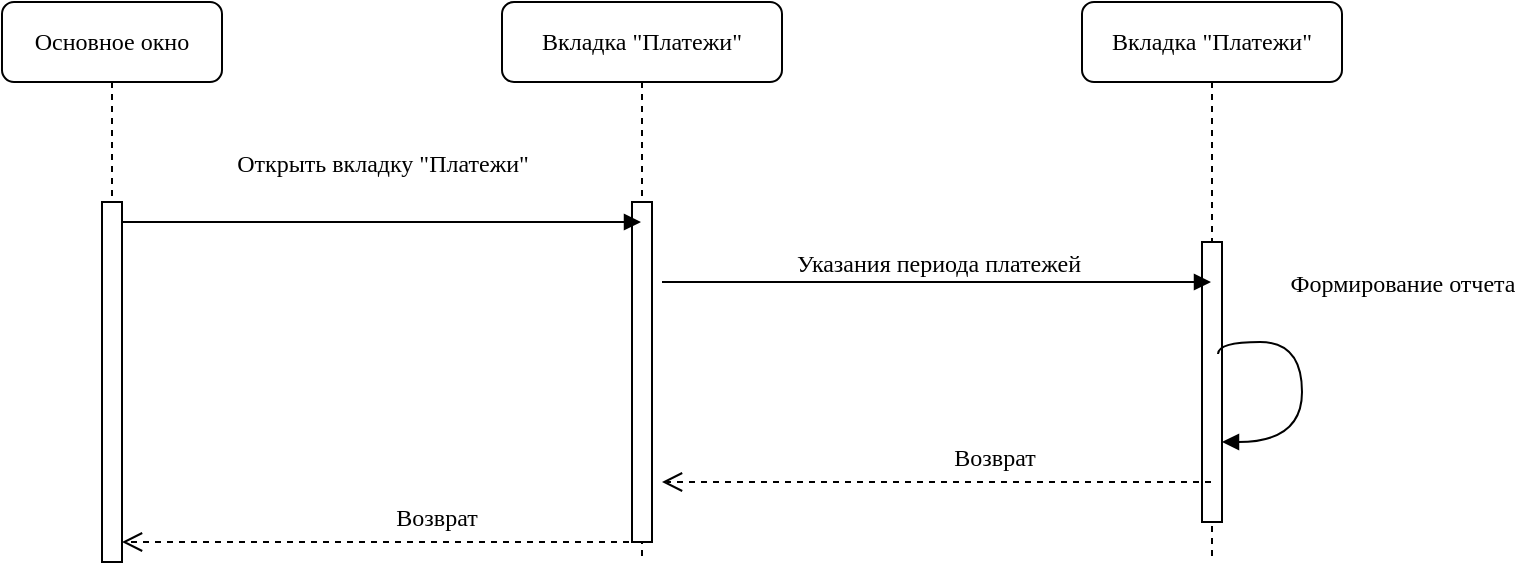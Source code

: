 <mxfile version="23.1.5" type="device">
  <diagram name="Page-1" id="13e1069c-82ec-6db2-03f1-153e76fe0fe0">
    <mxGraphModel dx="1178" dy="790" grid="1" gridSize="10" guides="1" tooltips="1" connect="1" arrows="1" fold="1" page="1" pageScale="1" pageWidth="1100" pageHeight="850" background="none" math="0" shadow="0">
      <root>
        <mxCell id="0" />
        <mxCell id="1" parent="0" />
        <mxCell id="Rh49Ad4mSN5Xsd5nTRqY-1" value="Вкладка &quot;Платежи&quot;" style="shape=umlLifeline;perimeter=lifelinePerimeter;whiteSpace=wrap;html=1;container=1;collapsible=0;recursiveResize=0;outlineConnect=0;rounded=1;shadow=0;comic=0;labelBackgroundColor=none;strokeWidth=1;fontFamily=Verdana;fontSize=12;align=center;" vertex="1" parent="1">
          <mxGeometry x="380" y="120" width="140" height="280" as="geometry" />
        </mxCell>
        <mxCell id="Rh49Ad4mSN5Xsd5nTRqY-2" value="" style="html=1;points=[];perimeter=orthogonalPerimeter;rounded=0;shadow=0;comic=0;labelBackgroundColor=none;strokeWidth=1;fontFamily=Verdana;fontSize=12;align=center;" vertex="1" parent="Rh49Ad4mSN5Xsd5nTRqY-1">
          <mxGeometry x="65" y="100" width="10" height="170" as="geometry" />
        </mxCell>
        <mxCell id="Rh49Ad4mSN5Xsd5nTRqY-3" value="Вкладка &quot;Платежи&quot;" style="shape=umlLifeline;perimeter=lifelinePerimeter;whiteSpace=wrap;html=1;container=1;collapsible=0;recursiveResize=0;outlineConnect=0;rounded=1;shadow=0;comic=0;labelBackgroundColor=none;strokeWidth=1;fontFamily=Verdana;fontSize=12;align=center;" vertex="1" parent="1">
          <mxGeometry x="670" y="120" width="130" height="280" as="geometry" />
        </mxCell>
        <mxCell id="Rh49Ad4mSN5Xsd5nTRqY-4" value="" style="html=1;points=[];perimeter=orthogonalPerimeter;rounded=0;shadow=0;comic=0;labelBackgroundColor=none;strokeWidth=1;fontFamily=Verdana;fontSize=12;align=center;" vertex="1" parent="Rh49Ad4mSN5Xsd5nTRqY-3">
          <mxGeometry x="60" y="120" width="10" height="140" as="geometry" />
        </mxCell>
        <mxCell id="Rh49Ad4mSN5Xsd5nTRqY-5" value="&lt;div&gt;Формирование отчета&lt;/div&gt;" style="html=1;verticalAlign=bottom;endArrow=block;labelBackgroundColor=none;fontFamily=Verdana;fontSize=12;elbow=vertical;edgeStyle=orthogonalEdgeStyle;curved=1;exitX=0.8;exitY=0.4;exitDx=0;exitDy=0;exitPerimeter=0;" edge="1" parent="Rh49Ad4mSN5Xsd5nTRqY-3" source="Rh49Ad4mSN5Xsd5nTRqY-4" target="Rh49Ad4mSN5Xsd5nTRqY-4">
          <mxGeometry x="-0.304" y="54" relative="1" as="geometry">
            <mxPoint y="180" as="sourcePoint" />
            <mxPoint x="330" y="240" as="targetPoint" />
            <Array as="points">
              <mxPoint x="68" y="170" />
              <mxPoint x="110" y="170" />
              <mxPoint x="110" y="220" />
            </Array>
            <mxPoint x="-4" y="-20" as="offset" />
          </mxGeometry>
        </mxCell>
        <mxCell id="Rh49Ad4mSN5Xsd5nTRqY-6" value="Основное окно " style="shape=umlLifeline;perimeter=lifelinePerimeter;whiteSpace=wrap;html=1;container=1;collapsible=0;recursiveResize=0;outlineConnect=0;rounded=1;shadow=0;comic=0;labelBackgroundColor=none;strokeWidth=1;fontFamily=Verdana;fontSize=12;align=center;" vertex="1" parent="1">
          <mxGeometry x="130" y="120" width="110" height="280" as="geometry" />
        </mxCell>
        <mxCell id="Rh49Ad4mSN5Xsd5nTRqY-7" value="" style="html=1;points=[];perimeter=orthogonalPerimeter;rounded=0;shadow=0;comic=0;labelBackgroundColor=none;strokeWidth=1;fontFamily=Verdana;fontSize=12;align=center;" vertex="1" parent="Rh49Ad4mSN5Xsd5nTRqY-6">
          <mxGeometry x="50" y="100" width="10" height="180" as="geometry" />
        </mxCell>
        <mxCell id="Rh49Ad4mSN5Xsd5nTRqY-8" value="Открыть вкладку &quot;Платежи&quot;" style="html=1;verticalAlign=bottom;endArrow=block;labelBackgroundColor=none;fontFamily=Verdana;fontSize=12;edgeStyle=elbowEdgeStyle;elbow=vertical;" edge="1" parent="1" target="Rh49Ad4mSN5Xsd5nTRqY-1">
          <mxGeometry x="0.002" y="20" relative="1" as="geometry">
            <mxPoint x="190" y="230" as="sourcePoint" />
            <mxPoint x="325" y="230" as="targetPoint" />
            <Array as="points">
              <mxPoint x="260" y="230" />
            </Array>
            <mxPoint as="offset" />
          </mxGeometry>
        </mxCell>
        <mxCell id="Rh49Ad4mSN5Xsd5nTRqY-9" value="Возврат" style="html=1;verticalAlign=bottom;endArrow=open;dashed=1;endSize=8;labelBackgroundColor=none;fontFamily=Verdana;fontSize=12;" edge="1" parent="1" source="Rh49Ad4mSN5Xsd5nTRqY-1">
          <mxGeometry x="-0.197" y="-3" relative="1" as="geometry">
            <mxPoint x="190" y="390.0" as="targetPoint" />
            <mxPoint x="410" y="390" as="sourcePoint" />
            <Array as="points" />
            <mxPoint x="1" as="offset" />
          </mxGeometry>
        </mxCell>
        <mxCell id="Rh49Ad4mSN5Xsd5nTRqY-10" value="Возврат" style="html=1;verticalAlign=bottom;endArrow=open;dashed=1;endSize=8;labelBackgroundColor=none;fontFamily=Verdana;fontSize=12;" edge="1" parent="1" source="Rh49Ad4mSN5Xsd5nTRqY-3">
          <mxGeometry x="-0.197" y="-3" relative="1" as="geometry">
            <mxPoint x="460" y="360" as="targetPoint" />
            <mxPoint x="630" y="360" as="sourcePoint" />
            <Array as="points" />
            <mxPoint x="1" as="offset" />
          </mxGeometry>
        </mxCell>
        <mxCell id="Rh49Ad4mSN5Xsd5nTRqY-11" value="Указания периода платежей" style="html=1;verticalAlign=bottom;endArrow=block;labelBackgroundColor=none;fontFamily=Verdana;fontSize=12;edgeStyle=elbowEdgeStyle;elbow=vertical;" edge="1" parent="1" target="Rh49Ad4mSN5Xsd5nTRqY-3">
          <mxGeometry relative="1" as="geometry">
            <mxPoint x="460" y="260" as="sourcePoint" />
            <Array as="points" />
            <mxPoint x="625" y="259.5" as="targetPoint" />
          </mxGeometry>
        </mxCell>
      </root>
    </mxGraphModel>
  </diagram>
</mxfile>
